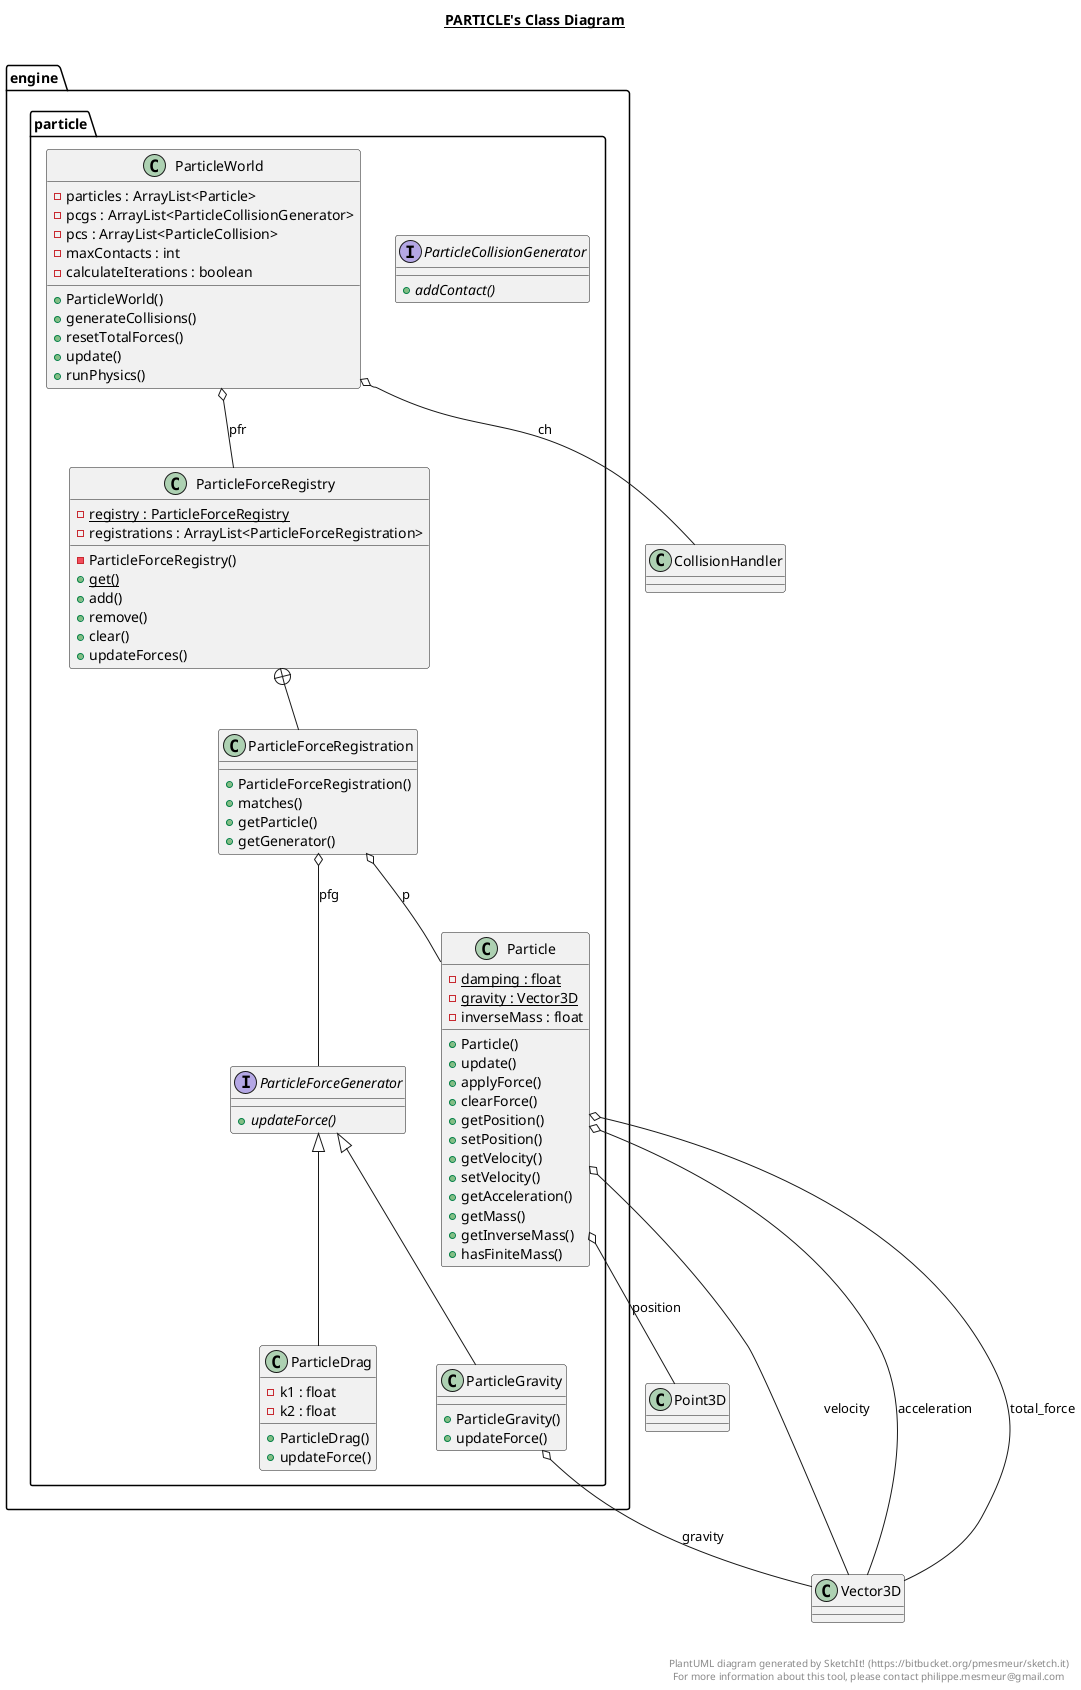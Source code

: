@startuml

title __PARTICLE's Class Diagram__\n

  package engine {
    package engine.particle {
      class Particle {
          {static} - damping : float
          {static} - gravity : Vector3D
          - inverseMass : float
          + Particle()
          + update()
          + applyForce()
          + clearForce()
          + getPosition()
          + setPosition()
          + getVelocity()
          + setVelocity()
          + getAcceleration()
          + getMass()
          + getInverseMass()
          + hasFiniteMass()
      }
    }
  }
  

  package engine {
    package engine.particle {
      interface ParticleCollisionGenerator {
          {abstract} + addContact()
      }
    }
  }
  

  package engine {
    package engine.particle {
      class ParticleDrag {
          - k1 : float
          - k2 : float
          + ParticleDrag()
          + updateForce()
      }
    }
  }
  

  package engine {
    package engine.particle {
      interface ParticleForceGenerator {
          {abstract} + updateForce()
      }
    }
  }
  

  package engine {
    package engine.particle {
      class ParticleForceRegistry {
          {static} - registry : ParticleForceRegistry
          - registrations : ArrayList<ParticleForceRegistration>
          - ParticleForceRegistry()
          {static} + get()
          + add()
          + remove()
          + clear()
          + updateForces()
      }
    }
  }
  

  package engine {
    package engine.particle {
      class ParticleForceRegistration {
          + ParticleForceRegistration()
          + matches()
          + getParticle()
          + getGenerator()
      }
    }
  }
  

  package engine {
    package engine.particle {
      class ParticleGravity {
          + ParticleGravity()
          + updateForce()
      }
    }
  }
  

  package engine {
    package engine.particle {
      class ParticleWorld {
          - particles : ArrayList<Particle>
          - pcgs : ArrayList<ParticleCollisionGenerator>
          - pcs : ArrayList<ParticleCollision>
          - maxContacts : int
          - calculateIterations : boolean
          + ParticleWorld()
          + generateCollisions()
          + resetTotalForces()
          + update()
          + runPhysics()
      }
    }
  }
  

  Particle o-- Point3D : position
  Particle o-- Vector3D : velocity
  Particle o-- Vector3D : acceleration
  Particle o-- Vector3D : total_force
  ParticleDrag -up-|> ParticleForceGenerator
  ParticleForceRegistry +-down- ParticleForceRegistration
  ParticleForceRegistration o-- Particle : p
  ParticleForceRegistration o-- ParticleForceGenerator : pfg
  ParticleGravity -up-|> ParticleForceGenerator
  ParticleGravity o-- Vector3D : gravity
  ParticleWorld o-- ParticleForceRegistry : pfr
  ParticleWorld o-- CollisionHandler : ch


right footer


PlantUML diagram generated by SketchIt! (https://bitbucket.org/pmesmeur/sketch.it)
For more information about this tool, please contact philippe.mesmeur@gmail.com
endfooter

@enduml
